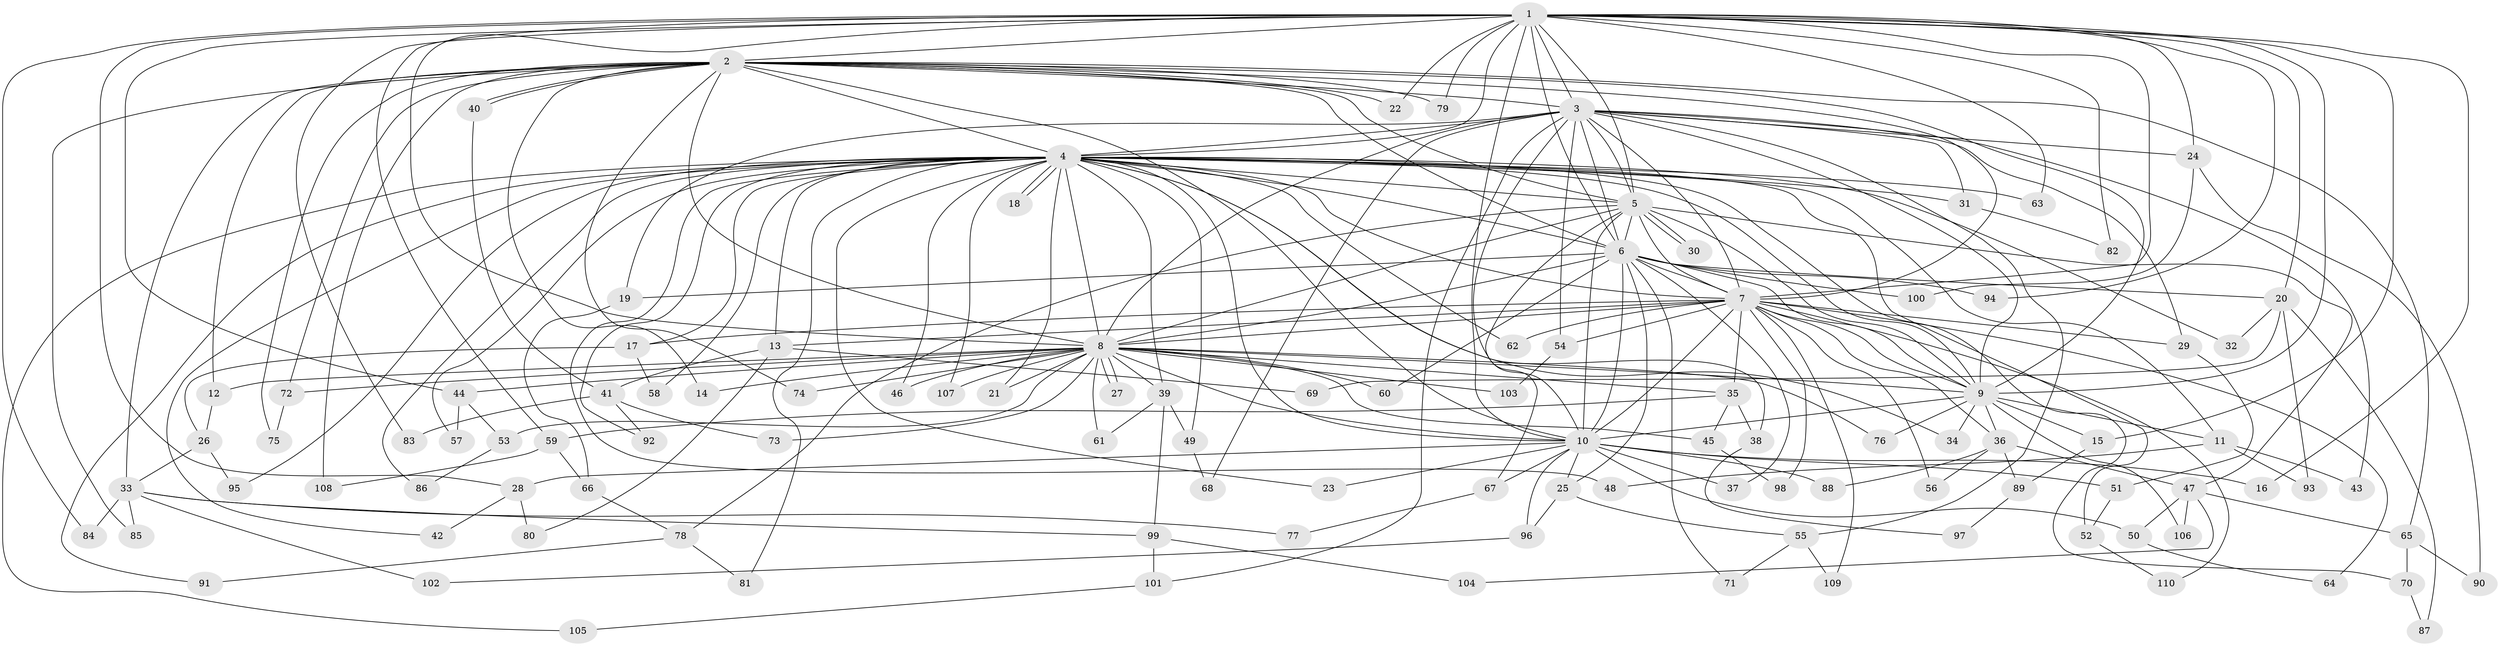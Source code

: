 // coarse degree distribution, {22: 0.023809523809523808, 23: 0.011904761904761904, 17: 0.023809523809523808, 34: 0.011904761904761904, 11: 0.011904761904761904, 24: 0.011904761904761904, 15: 0.011904761904761904, 3: 0.16666666666666666, 5: 0.05952380952380952, 2: 0.5, 4: 0.10714285714285714, 6: 0.011904761904761904, 7: 0.023809523809523808, 1: 0.023809523809523808}
// Generated by graph-tools (version 1.1) at 2025/41/03/06/25 10:41:33]
// undirected, 110 vertices, 245 edges
graph export_dot {
graph [start="1"]
  node [color=gray90,style=filled];
  1;
  2;
  3;
  4;
  5;
  6;
  7;
  8;
  9;
  10;
  11;
  12;
  13;
  14;
  15;
  16;
  17;
  18;
  19;
  20;
  21;
  22;
  23;
  24;
  25;
  26;
  27;
  28;
  29;
  30;
  31;
  32;
  33;
  34;
  35;
  36;
  37;
  38;
  39;
  40;
  41;
  42;
  43;
  44;
  45;
  46;
  47;
  48;
  49;
  50;
  51;
  52;
  53;
  54;
  55;
  56;
  57;
  58;
  59;
  60;
  61;
  62;
  63;
  64;
  65;
  66;
  67;
  68;
  69;
  70;
  71;
  72;
  73;
  74;
  75;
  76;
  77;
  78;
  79;
  80;
  81;
  82;
  83;
  84;
  85;
  86;
  87;
  88;
  89;
  90;
  91;
  92;
  93;
  94;
  95;
  96;
  97;
  98;
  99;
  100;
  101;
  102;
  103;
  104;
  105;
  106;
  107;
  108;
  109;
  110;
  1 -- 2;
  1 -- 3;
  1 -- 4;
  1 -- 5;
  1 -- 6;
  1 -- 7;
  1 -- 8;
  1 -- 9;
  1 -- 10;
  1 -- 15;
  1 -- 16;
  1 -- 20;
  1 -- 22;
  1 -- 24;
  1 -- 28;
  1 -- 44;
  1 -- 59;
  1 -- 63;
  1 -- 79;
  1 -- 82;
  1 -- 83;
  1 -- 84;
  1 -- 94;
  2 -- 3;
  2 -- 4;
  2 -- 5;
  2 -- 6;
  2 -- 7;
  2 -- 8;
  2 -- 9;
  2 -- 10;
  2 -- 12;
  2 -- 14;
  2 -- 22;
  2 -- 33;
  2 -- 40;
  2 -- 40;
  2 -- 65;
  2 -- 72;
  2 -- 74;
  2 -- 75;
  2 -- 79;
  2 -- 85;
  2 -- 108;
  3 -- 4;
  3 -- 5;
  3 -- 6;
  3 -- 7;
  3 -- 8;
  3 -- 9;
  3 -- 10;
  3 -- 19;
  3 -- 24;
  3 -- 29;
  3 -- 31;
  3 -- 43;
  3 -- 54;
  3 -- 55;
  3 -- 68;
  3 -- 101;
  4 -- 5;
  4 -- 6;
  4 -- 7;
  4 -- 8;
  4 -- 9;
  4 -- 10;
  4 -- 11;
  4 -- 13;
  4 -- 17;
  4 -- 18;
  4 -- 18;
  4 -- 21;
  4 -- 23;
  4 -- 31;
  4 -- 32;
  4 -- 34;
  4 -- 38;
  4 -- 39;
  4 -- 42;
  4 -- 46;
  4 -- 48;
  4 -- 49;
  4 -- 52;
  4 -- 57;
  4 -- 58;
  4 -- 62;
  4 -- 63;
  4 -- 70;
  4 -- 81;
  4 -- 86;
  4 -- 91;
  4 -- 92;
  4 -- 95;
  4 -- 105;
  4 -- 107;
  5 -- 6;
  5 -- 7;
  5 -- 8;
  5 -- 9;
  5 -- 10;
  5 -- 30;
  5 -- 30;
  5 -- 47;
  5 -- 67;
  5 -- 78;
  6 -- 7;
  6 -- 8;
  6 -- 9;
  6 -- 10;
  6 -- 19;
  6 -- 20;
  6 -- 25;
  6 -- 37;
  6 -- 60;
  6 -- 71;
  6 -- 94;
  6 -- 100;
  7 -- 8;
  7 -- 9;
  7 -- 10;
  7 -- 13;
  7 -- 17;
  7 -- 29;
  7 -- 35;
  7 -- 36;
  7 -- 54;
  7 -- 56;
  7 -- 62;
  7 -- 64;
  7 -- 98;
  7 -- 109;
  7 -- 110;
  8 -- 9;
  8 -- 10;
  8 -- 12;
  8 -- 14;
  8 -- 21;
  8 -- 27;
  8 -- 27;
  8 -- 35;
  8 -- 39;
  8 -- 44;
  8 -- 45;
  8 -- 46;
  8 -- 53;
  8 -- 60;
  8 -- 61;
  8 -- 72;
  8 -- 73;
  8 -- 74;
  8 -- 76;
  8 -- 103;
  8 -- 107;
  9 -- 10;
  9 -- 11;
  9 -- 15;
  9 -- 34;
  9 -- 36;
  9 -- 76;
  9 -- 106;
  10 -- 16;
  10 -- 23;
  10 -- 25;
  10 -- 28;
  10 -- 37;
  10 -- 50;
  10 -- 51;
  10 -- 67;
  10 -- 88;
  10 -- 96;
  11 -- 43;
  11 -- 48;
  11 -- 93;
  12 -- 26;
  13 -- 41;
  13 -- 69;
  13 -- 80;
  15 -- 89;
  17 -- 26;
  17 -- 58;
  19 -- 66;
  20 -- 32;
  20 -- 69;
  20 -- 87;
  20 -- 93;
  24 -- 90;
  24 -- 100;
  25 -- 55;
  25 -- 96;
  26 -- 33;
  26 -- 95;
  28 -- 42;
  28 -- 80;
  29 -- 51;
  31 -- 82;
  33 -- 77;
  33 -- 84;
  33 -- 85;
  33 -- 99;
  33 -- 102;
  35 -- 38;
  35 -- 45;
  35 -- 59;
  36 -- 47;
  36 -- 56;
  36 -- 88;
  36 -- 89;
  38 -- 97;
  39 -- 49;
  39 -- 61;
  39 -- 99;
  40 -- 41;
  41 -- 73;
  41 -- 83;
  41 -- 92;
  44 -- 53;
  44 -- 57;
  45 -- 98;
  47 -- 50;
  47 -- 65;
  47 -- 104;
  47 -- 106;
  49 -- 68;
  50 -- 64;
  51 -- 52;
  52 -- 110;
  53 -- 86;
  54 -- 103;
  55 -- 71;
  55 -- 109;
  59 -- 66;
  59 -- 108;
  65 -- 70;
  65 -- 90;
  66 -- 78;
  67 -- 77;
  70 -- 87;
  72 -- 75;
  78 -- 81;
  78 -- 91;
  89 -- 97;
  96 -- 102;
  99 -- 101;
  99 -- 104;
  101 -- 105;
}

